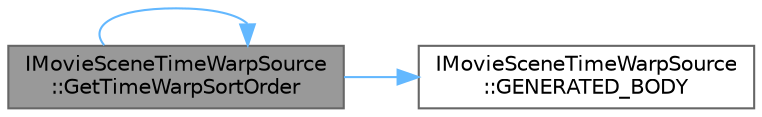 digraph "IMovieSceneTimeWarpSource::GetTimeWarpSortOrder"
{
 // INTERACTIVE_SVG=YES
 // LATEX_PDF_SIZE
  bgcolor="transparent";
  edge [fontname=Helvetica,fontsize=10,labelfontname=Helvetica,labelfontsize=10];
  node [fontname=Helvetica,fontsize=10,shape=box,height=0.2,width=0.4];
  rankdir="LR";
  Node1 [id="Node000001",label="IMovieSceneTimeWarpSource\l::GetTimeWarpSortOrder",height=0.2,width=0.4,color="gray40", fillcolor="grey60", style="filled", fontcolor="black",tooltip=" "];
  Node1 -> Node2 [id="edge1_Node000001_Node000002",color="steelblue1",style="solid",tooltip=" "];
  Node2 [id="Node000002",label="IMovieSceneTimeWarpSource\l::GENERATED_BODY",height=0.2,width=0.4,color="grey40", fillcolor="white", style="filled",URL="$d0/daf/classIMovieSceneTimeWarpSource.html#a2d57179c6d74f91fc2c7bf11f5b4ecd2",tooltip=" "];
  Node1 -> Node1 [id="edge2_Node000001_Node000001",color="steelblue1",style="solid",tooltip=" "];
}

